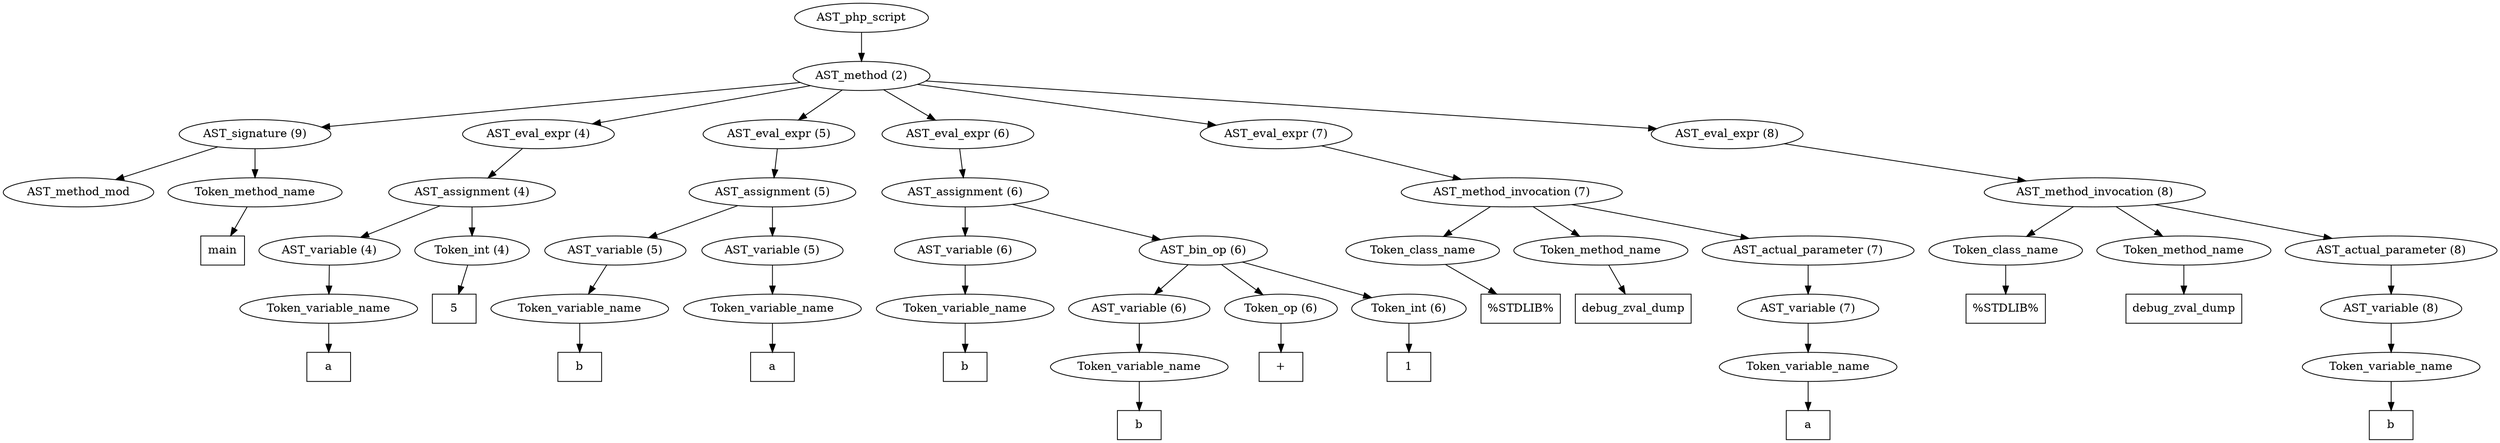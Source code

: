 /*
 * AST in dot format generated by phc -- the PHP compiler
 */

digraph AST {
node_0 [label="AST_php_script"];
node_1 [label="AST_method (2)"];
node_2 [label="AST_signature (9)"];
node_3 [label="AST_method_mod"];
node_4 [label="Token_method_name"];
node_5 [label="main", shape=box]
node_4 -> node_5;
node_2 -> node_4;
node_2 -> node_3;
node_6 [label="AST_eval_expr (4)"];
node_7 [label="AST_assignment (4)"];
node_8 [label="AST_variable (4)"];
node_9 [label="Token_variable_name"];
node_10 [label="a", shape=box]
node_9 -> node_10;
node_8 -> node_9;
node_11 [label="Token_int (4)"];
node_12 [label="5", shape=box]
node_11 -> node_12;
node_7 -> node_11;
node_7 -> node_8;
node_6 -> node_7;
node_13 [label="AST_eval_expr (5)"];
node_14 [label="AST_assignment (5)"];
node_15 [label="AST_variable (5)"];
node_16 [label="Token_variable_name"];
node_17 [label="b", shape=box]
node_16 -> node_17;
node_15 -> node_16;
node_18 [label="AST_variable (5)"];
node_19 [label="Token_variable_name"];
node_20 [label="a", shape=box]
node_19 -> node_20;
node_18 -> node_19;
node_14 -> node_18;
node_14 -> node_15;
node_13 -> node_14;
node_21 [label="AST_eval_expr (6)"];
node_22 [label="AST_assignment (6)"];
node_23 [label="AST_variable (6)"];
node_24 [label="Token_variable_name"];
node_25 [label="b", shape=box]
node_24 -> node_25;
node_23 -> node_24;
node_26 [label="AST_bin_op (6)"];
node_27 [label="AST_variable (6)"];
node_28 [label="Token_variable_name"];
node_29 [label="b", shape=box]
node_28 -> node_29;
node_27 -> node_28;
node_30 [label="Token_op (6)"];
node_31 [label="+", shape=box]
node_30 -> node_31;
node_32 [label="Token_int (6)"];
node_33 [label="1", shape=box]
node_32 -> node_33;
node_26 -> node_32;
node_26 -> node_30;
node_26 -> node_27;
node_22 -> node_26;
node_22 -> node_23;
node_21 -> node_22;
node_34 [label="AST_eval_expr (7)"];
node_35 [label="AST_method_invocation (7)"];
node_36 [label="Token_class_name"];
node_37 [label="%STDLIB%", shape=box]
node_36 -> node_37;
node_38 [label="Token_method_name"];
node_39 [label="debug_zval_dump", shape=box]
node_38 -> node_39;
node_40 [label="AST_actual_parameter (7)"];
node_41 [label="AST_variable (7)"];
node_42 [label="Token_variable_name"];
node_43 [label="a", shape=box]
node_42 -> node_43;
node_41 -> node_42;
node_40 -> node_41;
node_35 -> node_40;
node_35 -> node_38;
node_35 -> node_36;
node_34 -> node_35;
node_44 [label="AST_eval_expr (8)"];
node_45 [label="AST_method_invocation (8)"];
node_46 [label="Token_class_name"];
node_47 [label="%STDLIB%", shape=box]
node_46 -> node_47;
node_48 [label="Token_method_name"];
node_49 [label="debug_zval_dump", shape=box]
node_48 -> node_49;
node_50 [label="AST_actual_parameter (8)"];
node_51 [label="AST_variable (8)"];
node_52 [label="Token_variable_name"];
node_53 [label="b", shape=box]
node_52 -> node_53;
node_51 -> node_52;
node_50 -> node_51;
node_45 -> node_50;
node_45 -> node_48;
node_45 -> node_46;
node_44 -> node_45;
node_1 -> node_44;
node_1 -> node_34;
node_1 -> node_21;
node_1 -> node_13;
node_1 -> node_6;
node_1 -> node_2;
node_0 -> node_1;
}
